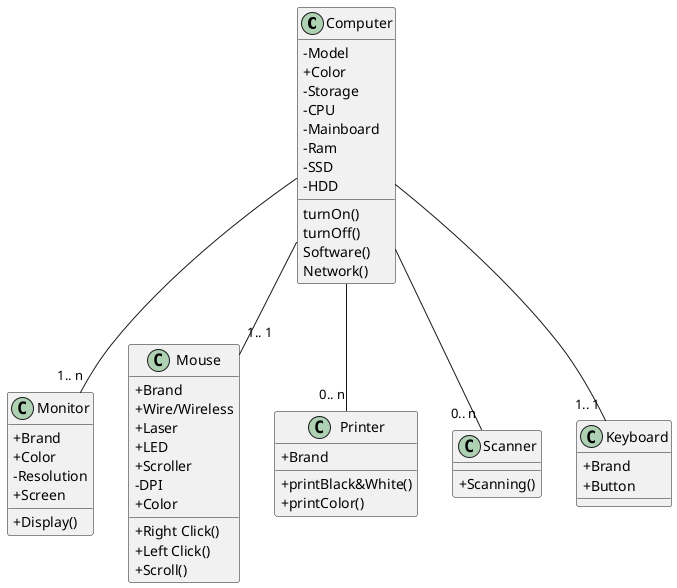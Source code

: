 @startuml computer
skinparam ClassAttributeIconSize 0
Class Computer{
    - Model
    + Color
    - Storage
    - CPU
    - Mainboard
	- Ram
	- SSD
	- HDD
    turnOn()
    turnOff()
    Software()
	Network()
}

Class Monitor{
    + Brand
    + Color
    - Resolution
    + Screen
    + Display()

}

Class Mouse{
    + Brand
    + Wire/Wireless
    + Laser
    + LED
    + Scroller
    - DPI
    + Color
    + Right Click()
    + Left Click()
    + Scroll()
}

Class Printer{
    + Brand
    + printBlack&White()
    + printColor()
}

Class Scanner{
    + Scanning()
}

Class Keyboard{
    + Brand
    + Button
}

Computer -- "1.. n"Monitor
Computer -- "1.. 1"Mouse
Computer -- "0.. n"Printer
Computer -- "0.. n"Scanner
Computer -- "1.. 1"Keyboard

@enduml